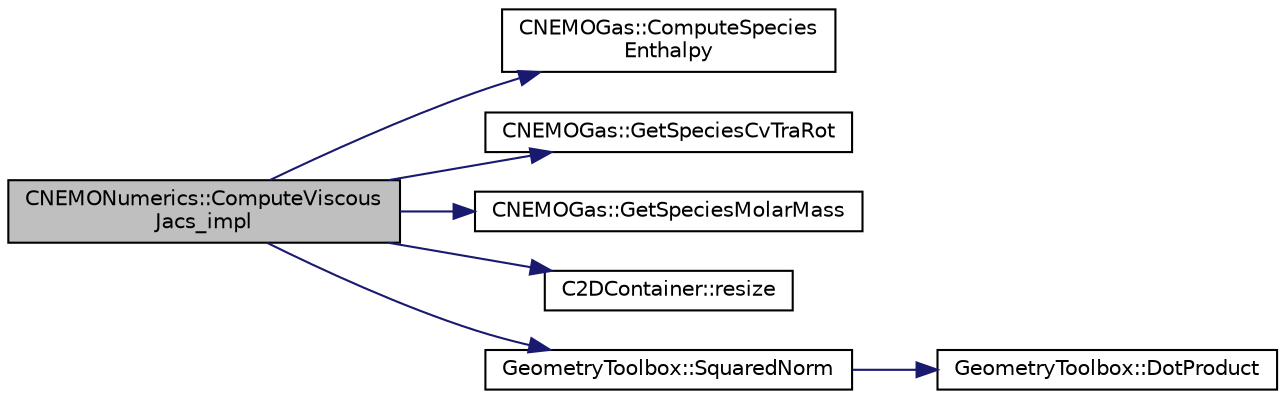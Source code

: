 digraph "CNEMONumerics::ComputeViscousJacs_impl"
{
 // LATEX_PDF_SIZE
  edge [fontname="Helvetica",fontsize="10",labelfontname="Helvetica",labelfontsize="10"];
  node [fontname="Helvetica",fontsize="10",shape=record];
  rankdir="LR";
  Node1 [label="CNEMONumerics::ComputeViscous\lJacs_impl",height=0.2,width=0.4,color="black", fillcolor="grey75", style="filled", fontcolor="black",tooltip="TSL-Approximation of Viscous NS Jacobians for arbitrary equations of state."];
  Node1 -> Node2 [color="midnightblue",fontsize="10",style="solid",fontname="Helvetica"];
  Node2 [label="CNEMOGas::ComputeSpecies\lEnthalpy",height=0.2,width=0.4,color="black", fillcolor="white", style="filled",URL="$classCNEMOGas.html#ab5a26916ba6925f13c506c2def272969",tooltip="Compute species enthalpies."];
  Node1 -> Node3 [color="midnightblue",fontsize="10",style="solid",fontname="Helvetica"];
  Node3 [label="CNEMOGas::GetSpeciesCvTraRot",height=0.2,width=0.4,color="black", fillcolor="white", style="filled",URL="$classCNEMOGas.html#a67fbebd4d497989fb7d0ae3c1d242689",tooltip="Get species T-R specific heats at constant volume."];
  Node1 -> Node4 [color="midnightblue",fontsize="10",style="solid",fontname="Helvetica"];
  Node4 [label="CNEMOGas::GetSpeciesMolarMass",height=0.2,width=0.4,color="black", fillcolor="white", style="filled",URL="$classCNEMOGas.html#aaa37dc8d0f42380c683475c08010c913",tooltip="Get species molar mass."];
  Node1 -> Node5 [color="midnightblue",fontsize="10",style="solid",fontname="Helvetica"];
  Node5 [label="C2DContainer::resize",height=0.2,width=0.4,color="black", fillcolor="white", style="filled",URL="$classC2DContainer.html#adefb48b593f76aa322e228fea8f76127",tooltip="Request a change of size."];
  Node1 -> Node6 [color="midnightblue",fontsize="10",style="solid",fontname="Helvetica"];
  Node6 [label="GeometryToolbox::SquaredNorm",height=0.2,width=0.4,color="black", fillcolor="white", style="filled",URL="$group__GeometryToolbox.html#ga98c9b9314cc6352c9bba49b8cfb4b056",tooltip=" "];
  Node6 -> Node7 [color="midnightblue",fontsize="10",style="solid",fontname="Helvetica"];
  Node7 [label="GeometryToolbox::DotProduct",height=0.2,width=0.4,color="black", fillcolor="white", style="filled",URL="$group__GeometryToolbox.html#ga7ec3e1e20fab73dbf0159fe38492cc89",tooltip=" "];
}
